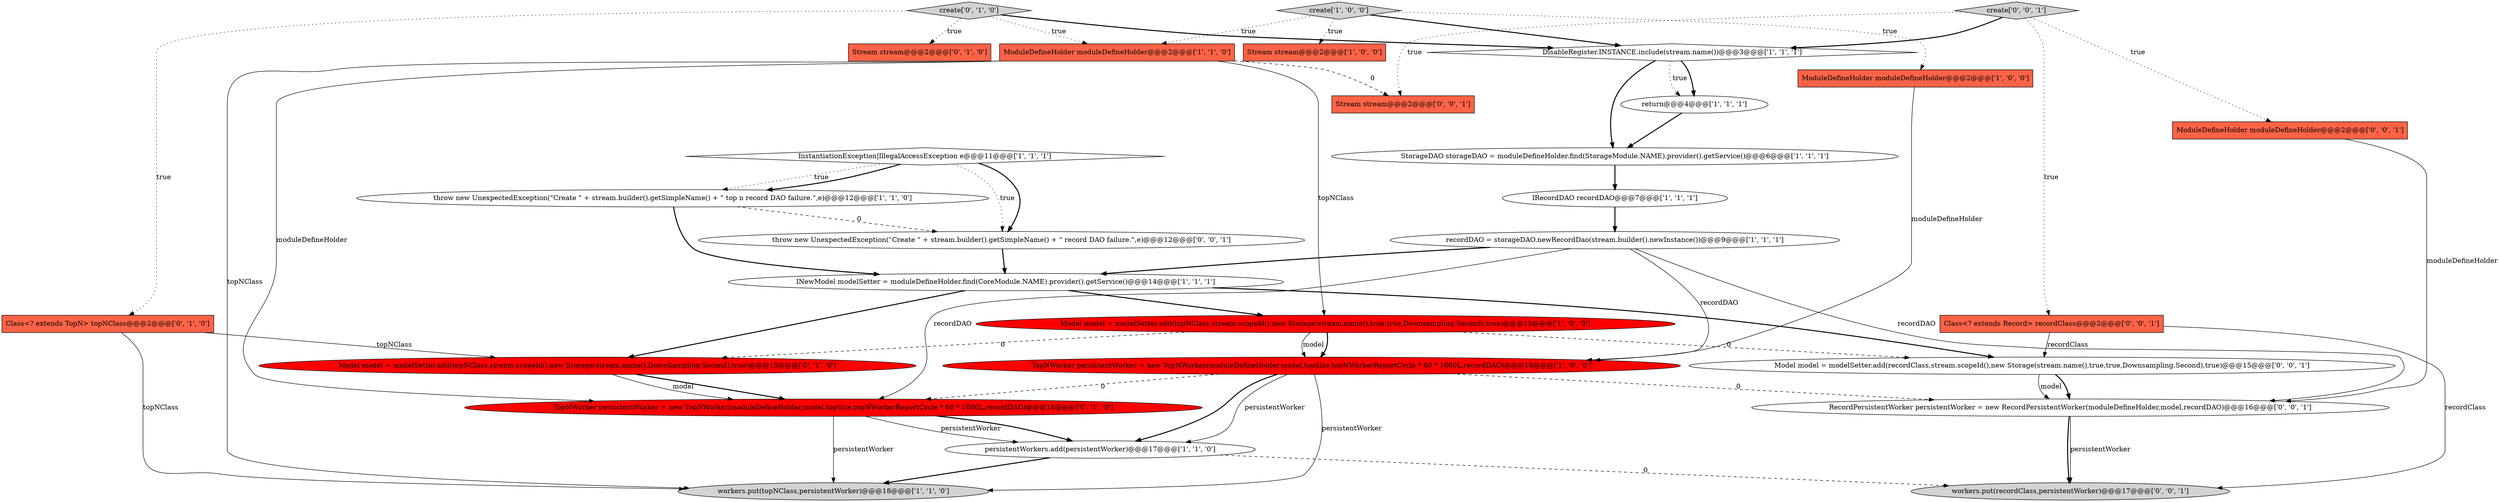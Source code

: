 digraph {
18 [style = filled, label = "create['0', '1', '0']", fillcolor = lightgray, shape = diamond image = "AAA0AAABBB2BBB"];
0 [style = filled, label = "create['1', '0', '0']", fillcolor = lightgray, shape = diamond image = "AAA0AAABBB1BBB"];
1 [style = filled, label = "TopNWorker persistentWorker = new TopNWorker(moduleDefineHolder,model,topSize,topNWorkerReportCycle * 60 * 1000L,recordDAO)@@@16@@@['1', '0', '0']", fillcolor = red, shape = ellipse image = "AAA1AAABBB1BBB"];
20 [style = filled, label = "TopNWorker persistentWorker = new TopNWorker(moduleDefineHolder,model,topSize,topNWorkerReportCycle * 60 * 1000L,recordDAO)@@@16@@@['0', '1', '0']", fillcolor = red, shape = ellipse image = "AAA1AAABBB2BBB"];
10 [style = filled, label = "persistentWorkers.add(persistentWorker)@@@17@@@['1', '1', '0']", fillcolor = white, shape = ellipse image = "AAA0AAABBB1BBB"];
2 [style = filled, label = "Stream stream@@@2@@@['1', '0', '0']", fillcolor = tomato, shape = box image = "AAA0AAABBB1BBB"];
14 [style = filled, label = "InstantiationException|IllegalAccessException e@@@11@@@['1', '1', '1']", fillcolor = white, shape = diamond image = "AAA0AAABBB1BBB"];
9 [style = filled, label = "Model model = modelSetter.add(topNClass,stream.scopeId(),new Storage(stream.name(),true,true,Downsampling.Second),true)@@@15@@@['1', '0', '0']", fillcolor = red, shape = ellipse image = "AAA1AAABBB1BBB"];
15 [style = filled, label = "INewModel modelSetter = moduleDefineHolder.find(CoreModule.NAME).provider().getService()@@@14@@@['1', '1', '1']", fillcolor = white, shape = ellipse image = "AAA0AAABBB1BBB"];
27 [style = filled, label = "create['0', '0', '1']", fillcolor = lightgray, shape = diamond image = "AAA0AAABBB3BBB"];
16 [style = filled, label = "Class<? extends TopN> topNClass@@@2@@@['0', '1', '0']", fillcolor = tomato, shape = box image = "AAA0AAABBB2BBB"];
17 [style = filled, label = "Stream stream@@@2@@@['0', '1', '0']", fillcolor = tomato, shape = box image = "AAA0AAABBB2BBB"];
25 [style = filled, label = "RecordPersistentWorker persistentWorker = new RecordPersistentWorker(moduleDefineHolder,model,recordDAO)@@@16@@@['0', '0', '1']", fillcolor = white, shape = ellipse image = "AAA0AAABBB3BBB"];
26 [style = filled, label = "Model model = modelSetter.add(recordClass,stream.scopeId(),new Storage(stream.name(),true,true,Downsampling.Second),true)@@@15@@@['0', '0', '1']", fillcolor = white, shape = ellipse image = "AAA0AAABBB3BBB"];
7 [style = filled, label = "recordDAO = storageDAO.newRecordDao(stream.builder().newInstance())@@@9@@@['1', '1', '1']", fillcolor = white, shape = ellipse image = "AAA0AAABBB1BBB"];
3 [style = filled, label = "workers.put(topNClass,persistentWorker)@@@18@@@['1', '1', '0']", fillcolor = lightgray, shape = ellipse image = "AAA0AAABBB1BBB"];
4 [style = filled, label = "ModuleDefineHolder moduleDefineHolder@@@2@@@['1', '0', '0']", fillcolor = tomato, shape = box image = "AAA0AAABBB1BBB"];
12 [style = filled, label = "return@@@4@@@['1', '1', '1']", fillcolor = white, shape = ellipse image = "AAA0AAABBB1BBB"];
21 [style = filled, label = "workers.put(recordClass,persistentWorker)@@@17@@@['0', '0', '1']", fillcolor = lightgray, shape = ellipse image = "AAA0AAABBB3BBB"];
23 [style = filled, label = "throw new UnexpectedException(\"Create \" + stream.builder().getSimpleName() + \" record DAO failure.\",e)@@@12@@@['0', '0', '1']", fillcolor = white, shape = ellipse image = "AAA0AAABBB3BBB"];
8 [style = filled, label = "ModuleDefineHolder moduleDefineHolder@@@2@@@['1', '1', '0']", fillcolor = tomato, shape = box image = "AAA0AAABBB1BBB"];
22 [style = filled, label = "Class<? extends Record> recordClass@@@2@@@['0', '0', '1']", fillcolor = tomato, shape = box image = "AAA0AAABBB3BBB"];
19 [style = filled, label = "Model model = modelSetter.add(topNClass,stream.scopeId(),new Storage(stream.name(),DownSampling.Second),true)@@@15@@@['0', '1', '0']", fillcolor = red, shape = ellipse image = "AAA1AAABBB2BBB"];
28 [style = filled, label = "Stream stream@@@2@@@['0', '0', '1']", fillcolor = tomato, shape = box image = "AAA0AAABBB3BBB"];
24 [style = filled, label = "ModuleDefineHolder moduleDefineHolder@@@2@@@['0', '0', '1']", fillcolor = tomato, shape = box image = "AAA0AAABBB3BBB"];
5 [style = filled, label = "StorageDAO storageDAO = moduleDefineHolder.find(StorageModule.NAME).provider().getService()@@@6@@@['1', '1', '1']", fillcolor = white, shape = ellipse image = "AAA0AAABBB1BBB"];
11 [style = filled, label = "IRecordDAO recordDAO@@@7@@@['1', '1', '1']", fillcolor = white, shape = ellipse image = "AAA0AAABBB1BBB"];
6 [style = filled, label = "DisableRegister.INSTANCE.include(stream.name())@@@3@@@['1', '1', '1']", fillcolor = white, shape = diamond image = "AAA0AAABBB1BBB"];
13 [style = filled, label = "throw new UnexpectedException(\"Create \" + stream.builder().getSimpleName() + \" top n record DAO failure.\",e)@@@12@@@['1', '1', '0']", fillcolor = white, shape = ellipse image = "AAA0AAABBB1BBB"];
7->1 [style = solid, label="recordDAO"];
10->21 [style = dashed, label="0"];
27->22 [style = dotted, label="true"];
12->5 [style = bold, label=""];
18->16 [style = dotted, label="true"];
0->6 [style = bold, label=""];
19->20 [style = bold, label=""];
26->25 [style = bold, label=""];
0->4 [style = dotted, label="true"];
7->25 [style = solid, label="recordDAO"];
23->15 [style = bold, label=""];
16->3 [style = solid, label="topNClass"];
24->25 [style = solid, label="moduleDefineHolder"];
14->23 [style = dotted, label="true"];
10->3 [style = bold, label=""];
19->20 [style = solid, label="model"];
18->8 [style = dotted, label="true"];
27->24 [style = dotted, label="true"];
20->3 [style = solid, label="persistentWorker"];
4->1 [style = solid, label="moduleDefineHolder"];
15->19 [style = bold, label=""];
8->28 [style = dashed, label="0"];
1->3 [style = solid, label="persistentWorker"];
26->25 [style = solid, label="model"];
13->23 [style = dashed, label="0"];
27->6 [style = bold, label=""];
14->13 [style = dotted, label="true"];
16->19 [style = solid, label="topNClass"];
8->3 [style = solid, label="topNClass"];
20->10 [style = bold, label=""];
15->26 [style = bold, label=""];
0->8 [style = dotted, label="true"];
9->19 [style = dashed, label="0"];
1->20 [style = dashed, label="0"];
27->28 [style = dotted, label="true"];
22->21 [style = solid, label="recordClass"];
6->5 [style = bold, label=""];
1->10 [style = solid, label="persistentWorker"];
25->21 [style = solid, label="persistentWorker"];
22->26 [style = solid, label="recordClass"];
14->23 [style = bold, label=""];
7->20 [style = solid, label="recordDAO"];
18->6 [style = bold, label=""];
8->20 [style = solid, label="moduleDefineHolder"];
15->9 [style = bold, label=""];
8->9 [style = solid, label="topNClass"];
9->26 [style = dashed, label="0"];
7->15 [style = bold, label=""];
20->10 [style = solid, label="persistentWorker"];
5->11 [style = bold, label=""];
6->12 [style = dotted, label="true"];
18->17 [style = dotted, label="true"];
0->2 [style = dotted, label="true"];
14->13 [style = bold, label=""];
13->15 [style = bold, label=""];
9->1 [style = bold, label=""];
1->25 [style = dashed, label="0"];
1->10 [style = bold, label=""];
9->1 [style = solid, label="model"];
11->7 [style = bold, label=""];
25->21 [style = bold, label=""];
6->12 [style = bold, label=""];
}
